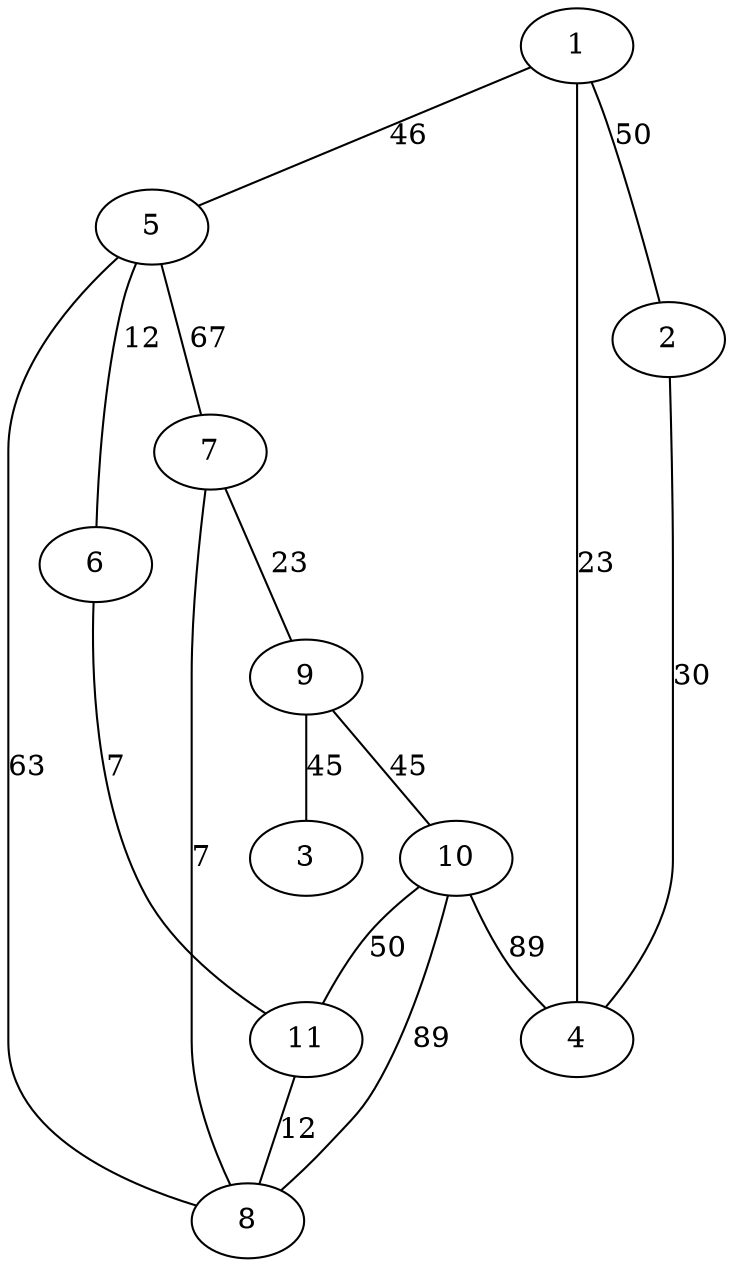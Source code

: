 graph G {
// nodes
1;
2;
3;
4;
5;
6;
7;
8;
9;
10;
11;
// edges
1 -- 2 [label="50"];
2 -- 4 [label="30"];
4 -- 1 [label="23"];
1 -- 5 [label="46"];
5 -- 6 [label="12"];
5 -- 7 [label="67"];
5 -- 8 [label="63"];
7 -- 9 [label="23"];
9 -- 10 [label="45"];
9 -- 3 [label="45"];
10 -- 11 [label="50"];
10 -- 8 [label="89"];
10 -- 4 [label="89"];
11 -- 8 [label="12"]; 
7 -- 8 [label="7"];
6 -- 11 [label="7"];
}
